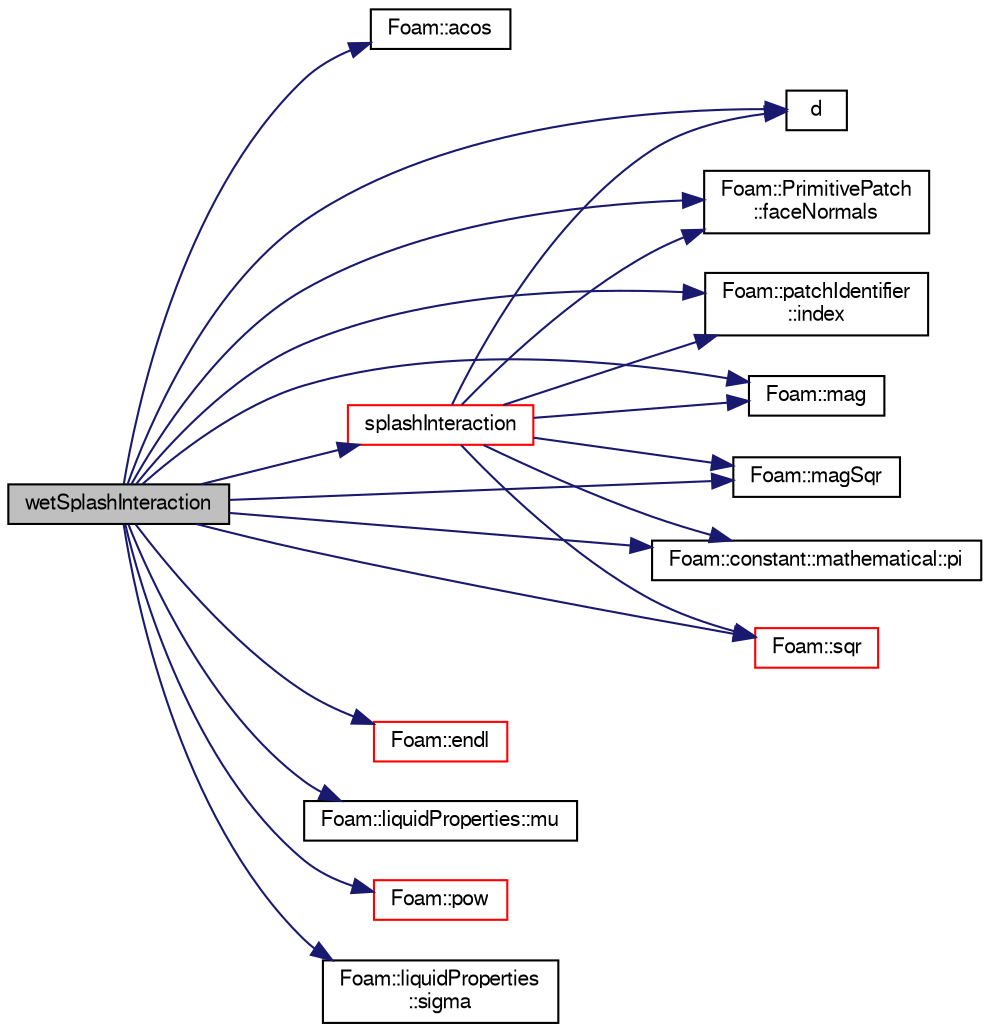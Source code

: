 digraph "wetSplashInteraction"
{
  bgcolor="transparent";
  edge [fontname="FreeSans",fontsize="10",labelfontname="FreeSans",labelfontsize="10"];
  node [fontname="FreeSans",fontsize="10",shape=record];
  rankdir="LR";
  Node883 [label="wetSplashInteraction",height=0.2,width=0.4,color="black", fillcolor="grey75", style="filled", fontcolor="black"];
  Node883 -> Node884 [color="midnightblue",fontsize="10",style="solid",fontname="FreeSans"];
  Node884 [label="Foam::acos",height=0.2,width=0.4,color="black",URL="$a21124.html#af1788b4e662ef398105742fd8bc861fc"];
  Node883 -> Node885 [color="midnightblue",fontsize="10",style="solid",fontname="FreeSans"];
  Node885 [label="d",height=0.2,width=0.4,color="black",URL="$a38951.html#aa182a9055736468dd160f12649a01fd1"];
  Node883 -> Node886 [color="midnightblue",fontsize="10",style="solid",fontname="FreeSans"];
  Node886 [label="Foam::endl",height=0.2,width=0.4,color="red",URL="$a21124.html#a2db8fe02a0d3909e9351bb4275b23ce4",tooltip="Add newline and flush stream. "];
  Node883 -> Node888 [color="midnightblue",fontsize="10",style="solid",fontname="FreeSans"];
  Node888 [label="Foam::PrimitivePatch\l::faceNormals",height=0.2,width=0.4,color="black",URL="$a27538.html#ad96a54bba336ea57f59f0da350d3c265",tooltip="Return face normals for patch. "];
  Node883 -> Node889 [color="midnightblue",fontsize="10",style="solid",fontname="FreeSans"];
  Node889 [label="Foam::patchIdentifier\l::index",height=0.2,width=0.4,color="black",URL="$a27122.html#a4a438520bb14406481732edc13c119c7",tooltip="Return the index of this patch in the boundaryMesh. "];
  Node883 -> Node890 [color="midnightblue",fontsize="10",style="solid",fontname="FreeSans"];
  Node890 [label="Foam::mag",height=0.2,width=0.4,color="black",URL="$a21124.html#a929da2a3fdcf3dacbbe0487d3a330dae"];
  Node883 -> Node891 [color="midnightblue",fontsize="10",style="solid",fontname="FreeSans"];
  Node891 [label="Foam::magSqr",height=0.2,width=0.4,color="black",URL="$a21124.html#ae6fff2c6981e6d9618aa5038e69def6e"];
  Node883 -> Node892 [color="midnightblue",fontsize="10",style="solid",fontname="FreeSans"];
  Node892 [label="Foam::liquidProperties::mu",height=0.2,width=0.4,color="black",URL="$a29954.html#a3e54dc6e2f8afb3cc8db22c54511fc36",tooltip="Liquid viscosity [Pa s]. "];
  Node883 -> Node893 [color="midnightblue",fontsize="10",style="solid",fontname="FreeSans"];
  Node893 [label="Foam::constant::mathematical::pi",height=0.2,width=0.4,color="black",URL="$a21162.html#a731b8788a4c01586c35266c7ca4fed04"];
  Node883 -> Node894 [color="midnightblue",fontsize="10",style="solid",fontname="FreeSans"];
  Node894 [label="Foam::pow",height=0.2,width=0.4,color="red",URL="$a21124.html#a7500c8e9d27a442adc75e287de074c7c"];
  Node883 -> Node898 [color="midnightblue",fontsize="10",style="solid",fontname="FreeSans"];
  Node898 [label="Foam::liquidProperties\l::sigma",height=0.2,width=0.4,color="black",URL="$a29954.html#a7cee74aa297ad09087f0abbc7182a2af",tooltip="Surface tension [N/m]. "];
  Node883 -> Node899 [color="midnightblue",fontsize="10",style="solid",fontname="FreeSans"];
  Node899 [label="splashInteraction",height=0.2,width=0.4,color="red",URL="$a24374.html#a65079c6267ec7d21f7965e02a262d2d6",tooltip="Bai parcel splash interaction model. "];
  Node899 -> Node889 [color="midnightblue",fontsize="10",style="solid",fontname="FreeSans"];
  Node899 -> Node888 [color="midnightblue",fontsize="10",style="solid",fontname="FreeSans"];
  Node899 -> Node885 [color="midnightblue",fontsize="10",style="solid",fontname="FreeSans"];
  Node899 -> Node891 [color="midnightblue",fontsize="10",style="solid",fontname="FreeSans"];
  Node899 -> Node893 [color="midnightblue",fontsize="10",style="solid",fontname="FreeSans"];
  Node899 -> Node909 [color="midnightblue",fontsize="10",style="solid",fontname="FreeSans"];
  Node909 [label="Foam::sqr",height=0.2,width=0.4,color="red",URL="$a21124.html#a277dc11c581d53826ab5090b08f3b17b"];
  Node899 -> Node890 [color="midnightblue",fontsize="10",style="solid",fontname="FreeSans"];
  Node883 -> Node909 [color="midnightblue",fontsize="10",style="solid",fontname="FreeSans"];
}
